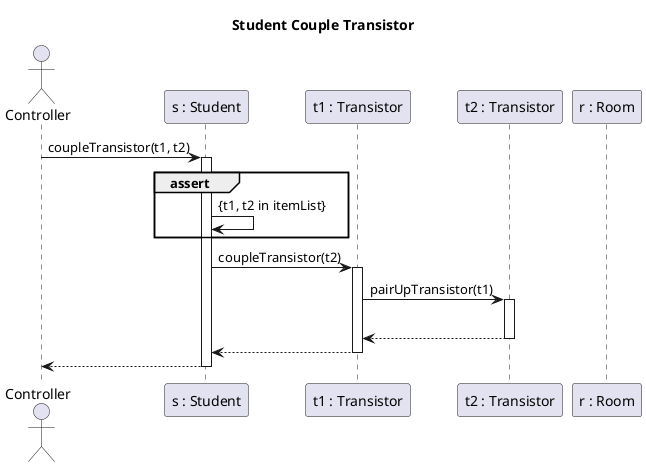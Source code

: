 @startuml
title Student Couple Transistor

actor Controller as c order 10
participant "t1 : Transistor" as Transistor order 30
participant "s : Student" as Student order 20
participant "t2 : Transistor" as Transistor2 order 40
participant "r : Room" as Room order 50

c -> Student : coupleTransistor(t1, t2)
activate Student

    group assert
        Student -> Student : {t1, t2 in itemList}
    end

    ' alt pair is set

        Student -> Transistor : coupleTransistor(t2)
        activate Transistor
            

                Transistor -> Transistor2: pairUpTransistor(t1)

                    activate Transistor2
                        ' Room -> Room: Move(s)

                    |||
                    Transistor <-- Transistor2
                    deactivate Transistor2


            

            Student <-- Transistor
        deactivate Transistor
    ' end


    c <-- Student 
deactivate Student




@enduml